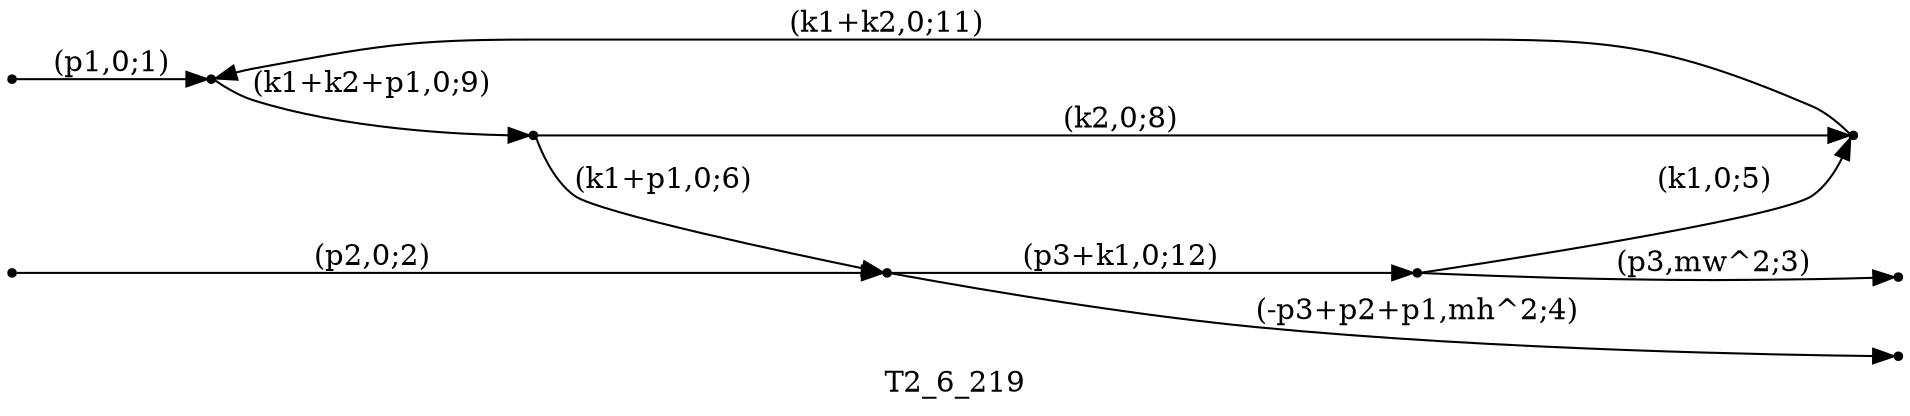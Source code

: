 digraph T2_6_219 {
  label="T2_6_219";
  rankdir="LR";
  subgraph edges {
    -1 -> 4 [label="(p1,0;1)"];
    -2 -> 5 [label="(p2,0;2)"];
    1 -> -3 [label="(p3,mw^2;3)"];
    5 -> -4 [label="(-p3+p2+p1,mh^2;4)"];
    1 -> 3 [label="(k1,0;5)"];
    2 -> 5 [label="(k1+p1,0;6)"];
    2 -> 3 [label="(k2,0;8)"];
    4 -> 2 [label="(k1+k2+p1,0;9)"];
    3 -> 4 [label="(k1+k2,0;11)"];
    5 -> 1 [label="(p3+k1,0;12)"];
  }
  subgraph incoming { rank="source"; -1; -2; }
  subgraph outgoing { rank="sink"; -3; -4; }
-4 [shape=point];
-3 [shape=point];
-2 [shape=point];
-1 [shape=point];
1 [shape=point];
2 [shape=point];
3 [shape=point];
4 [shape=point];
5 [shape=point];
}

